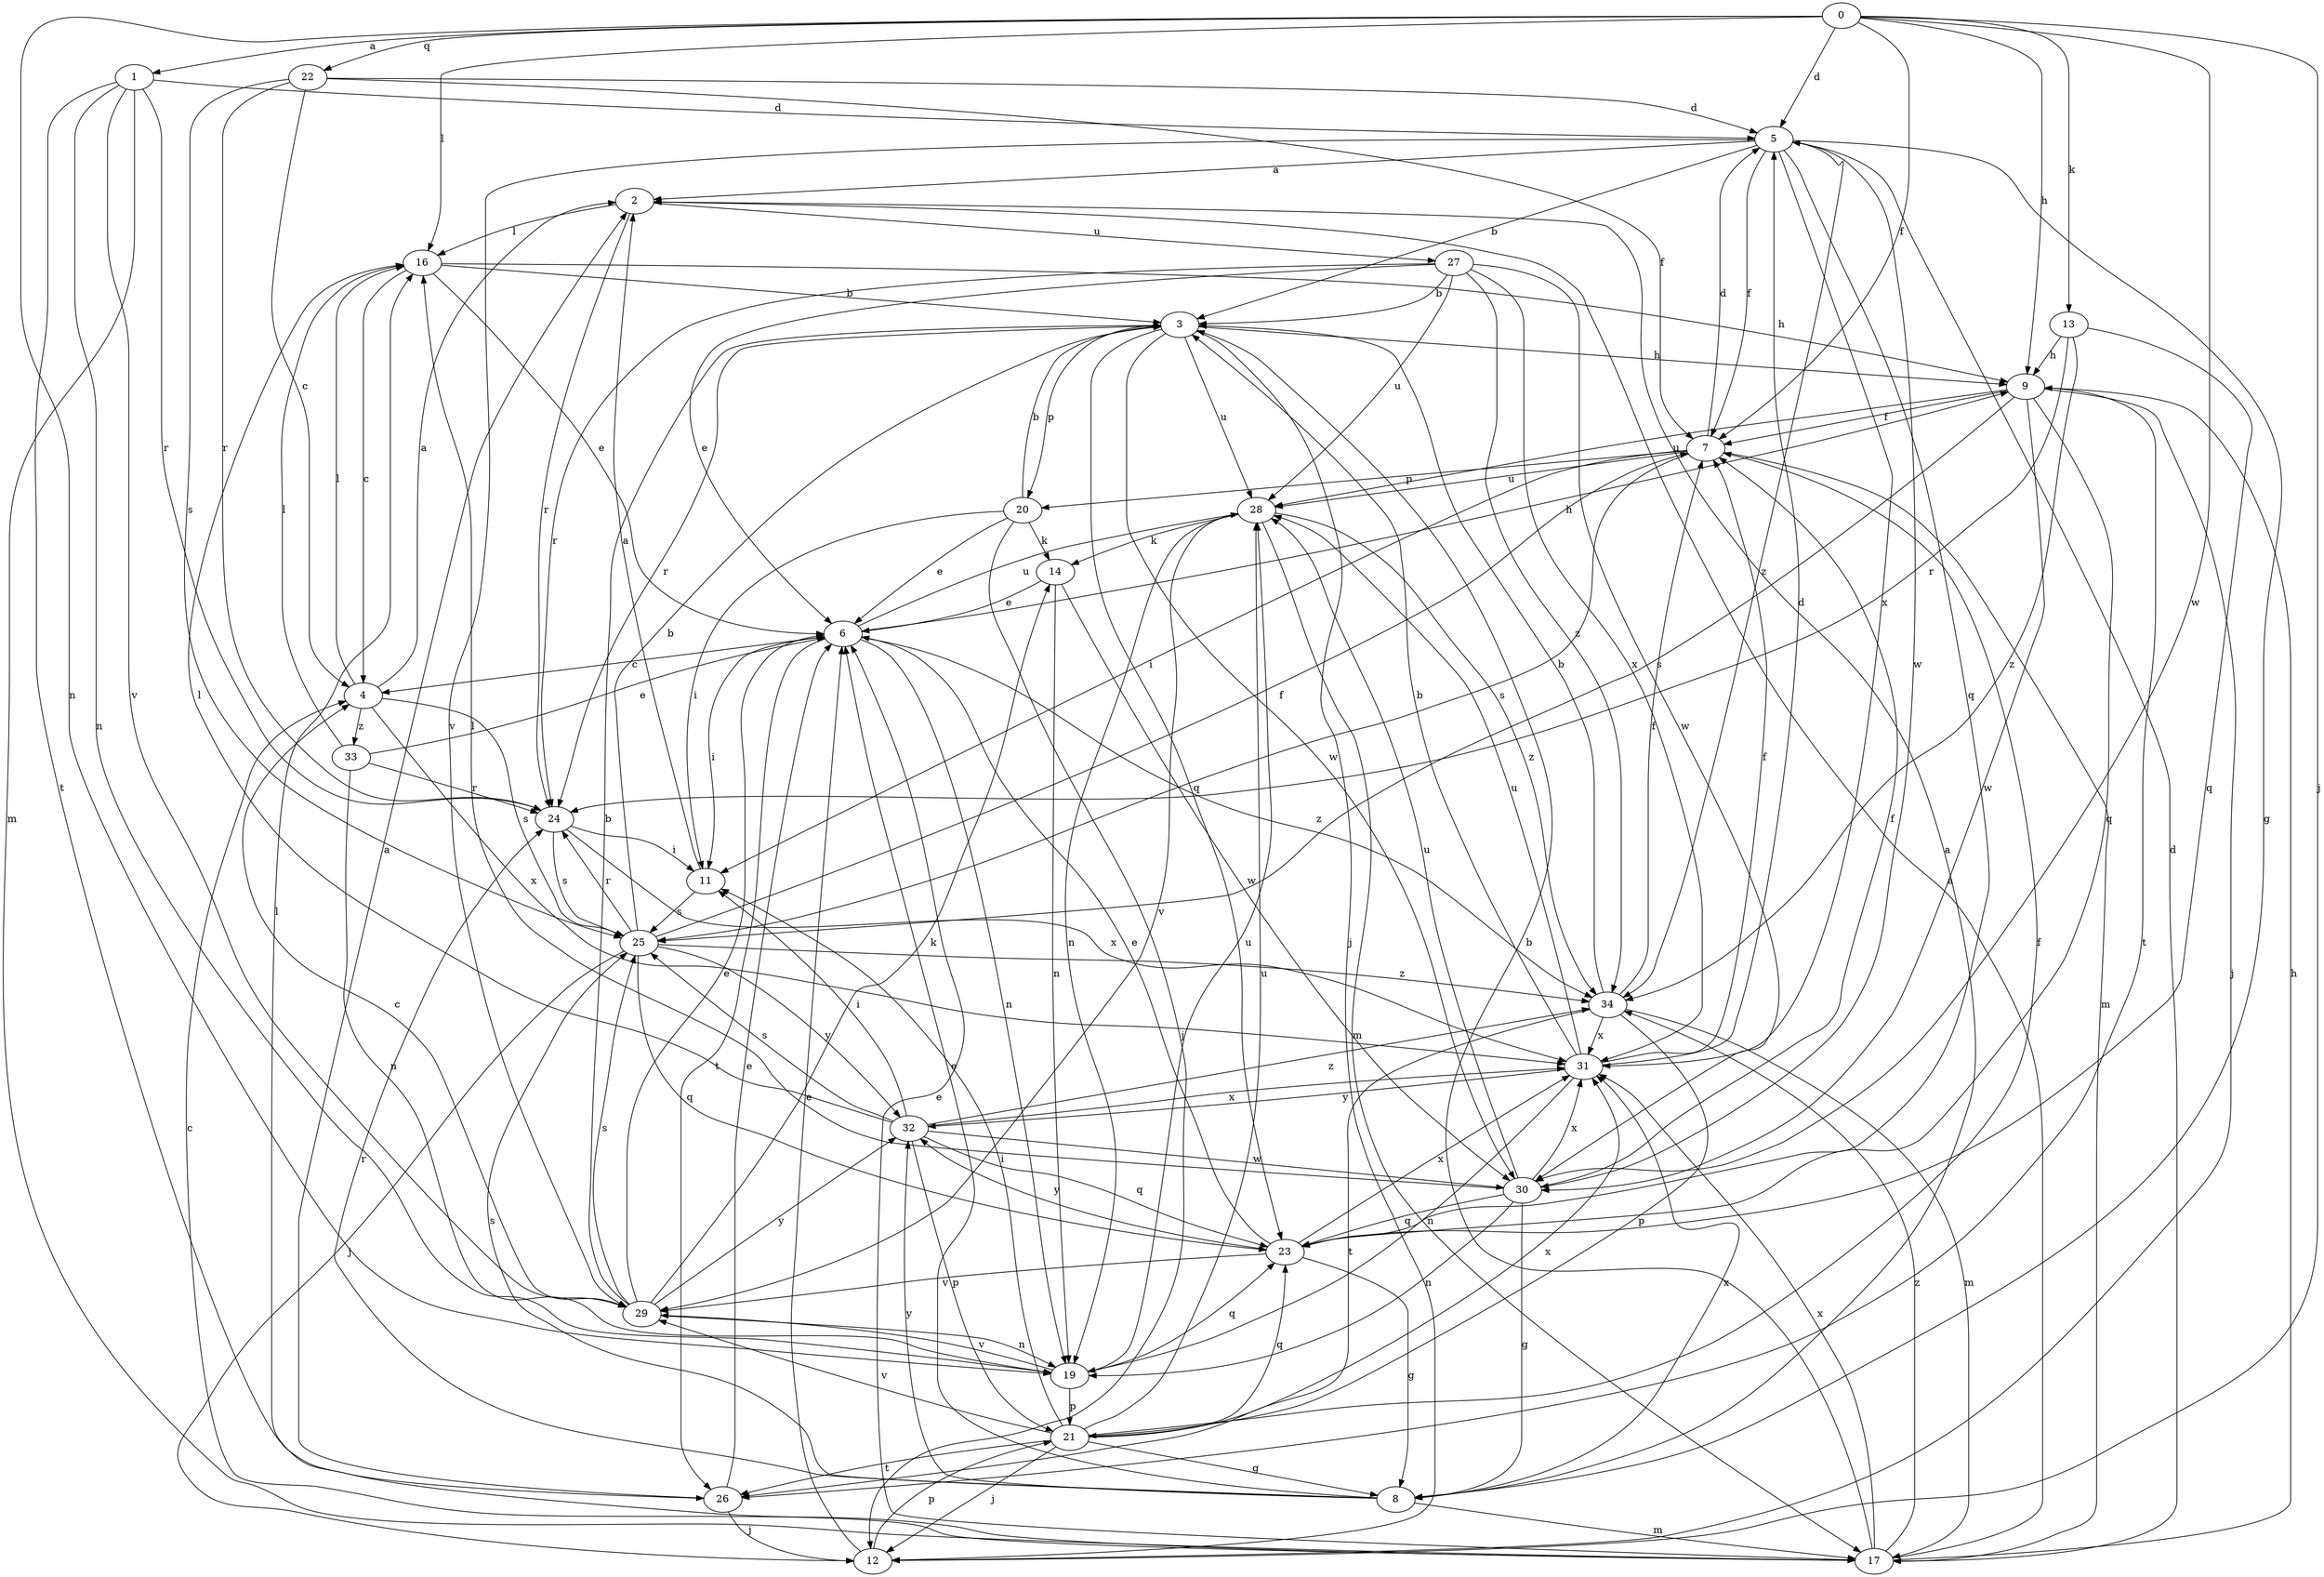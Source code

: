 strict digraph  {
0;
1;
2;
3;
4;
5;
6;
7;
8;
9;
11;
12;
13;
14;
16;
17;
19;
20;
21;
22;
23;
24;
25;
26;
27;
28;
29;
30;
31;
32;
33;
34;
0 -> 1  [label=a];
0 -> 5  [label=d];
0 -> 7  [label=f];
0 -> 9  [label=h];
0 -> 12  [label=j];
0 -> 13  [label=k];
0 -> 16  [label=l];
0 -> 19  [label=n];
0 -> 22  [label=q];
0 -> 30  [label=w];
1 -> 5  [label=d];
1 -> 17  [label=m];
1 -> 19  [label=n];
1 -> 24  [label=r];
1 -> 26  [label=t];
1 -> 29  [label=v];
2 -> 16  [label=l];
2 -> 24  [label=r];
2 -> 27  [label=u];
3 -> 9  [label=h];
3 -> 12  [label=j];
3 -> 20  [label=p];
3 -> 23  [label=q];
3 -> 24  [label=r];
3 -> 28  [label=u];
3 -> 30  [label=w];
4 -> 2  [label=a];
4 -> 16  [label=l];
4 -> 25  [label=s];
4 -> 31  [label=x];
4 -> 33  [label=z];
5 -> 2  [label=a];
5 -> 3  [label=b];
5 -> 7  [label=f];
5 -> 8  [label=g];
5 -> 23  [label=q];
5 -> 29  [label=v];
5 -> 30  [label=w];
5 -> 31  [label=x];
5 -> 34  [label=z];
6 -> 4  [label=c];
6 -> 9  [label=h];
6 -> 11  [label=i];
6 -> 19  [label=n];
6 -> 26  [label=t];
6 -> 28  [label=u];
6 -> 34  [label=z];
7 -> 5  [label=d];
7 -> 11  [label=i];
7 -> 17  [label=m];
7 -> 20  [label=p];
7 -> 25  [label=s];
7 -> 28  [label=u];
8 -> 2  [label=a];
8 -> 6  [label=e];
8 -> 17  [label=m];
8 -> 24  [label=r];
8 -> 25  [label=s];
8 -> 31  [label=x];
8 -> 32  [label=y];
9 -> 7  [label=f];
9 -> 12  [label=j];
9 -> 23  [label=q];
9 -> 25  [label=s];
9 -> 26  [label=t];
9 -> 28  [label=u];
9 -> 30  [label=w];
11 -> 2  [label=a];
11 -> 25  [label=s];
12 -> 6  [label=e];
12 -> 21  [label=p];
13 -> 9  [label=h];
13 -> 23  [label=q];
13 -> 24  [label=r];
13 -> 34  [label=z];
14 -> 6  [label=e];
14 -> 19  [label=n];
14 -> 30  [label=w];
16 -> 3  [label=b];
16 -> 4  [label=c];
16 -> 6  [label=e];
16 -> 9  [label=h];
17 -> 2  [label=a];
17 -> 3  [label=b];
17 -> 4  [label=c];
17 -> 5  [label=d];
17 -> 6  [label=e];
17 -> 9  [label=h];
17 -> 16  [label=l];
17 -> 31  [label=x];
17 -> 34  [label=z];
19 -> 21  [label=p];
19 -> 23  [label=q];
19 -> 28  [label=u];
19 -> 29  [label=v];
20 -> 3  [label=b];
20 -> 6  [label=e];
20 -> 11  [label=i];
20 -> 12  [label=j];
20 -> 14  [label=k];
21 -> 7  [label=f];
21 -> 8  [label=g];
21 -> 11  [label=i];
21 -> 12  [label=j];
21 -> 23  [label=q];
21 -> 26  [label=t];
21 -> 28  [label=u];
21 -> 29  [label=v];
21 -> 31  [label=x];
22 -> 4  [label=c];
22 -> 5  [label=d];
22 -> 7  [label=f];
22 -> 24  [label=r];
22 -> 25  [label=s];
23 -> 6  [label=e];
23 -> 8  [label=g];
23 -> 29  [label=v];
23 -> 31  [label=x];
23 -> 32  [label=y];
24 -> 11  [label=i];
24 -> 25  [label=s];
24 -> 31  [label=x];
25 -> 3  [label=b];
25 -> 7  [label=f];
25 -> 12  [label=j];
25 -> 23  [label=q];
25 -> 24  [label=r];
25 -> 32  [label=y];
25 -> 34  [label=z];
26 -> 2  [label=a];
26 -> 6  [label=e];
26 -> 12  [label=j];
27 -> 3  [label=b];
27 -> 6  [label=e];
27 -> 24  [label=r];
27 -> 28  [label=u];
27 -> 30  [label=w];
27 -> 31  [label=x];
27 -> 34  [label=z];
28 -> 14  [label=k];
28 -> 17  [label=m];
28 -> 19  [label=n];
28 -> 29  [label=v];
28 -> 34  [label=z];
29 -> 3  [label=b];
29 -> 4  [label=c];
29 -> 6  [label=e];
29 -> 14  [label=k];
29 -> 19  [label=n];
29 -> 25  [label=s];
29 -> 32  [label=y];
30 -> 7  [label=f];
30 -> 8  [label=g];
30 -> 16  [label=l];
30 -> 19  [label=n];
30 -> 23  [label=q];
30 -> 28  [label=u];
30 -> 31  [label=x];
31 -> 3  [label=b];
31 -> 5  [label=d];
31 -> 7  [label=f];
31 -> 19  [label=n];
31 -> 28  [label=u];
31 -> 32  [label=y];
32 -> 11  [label=i];
32 -> 16  [label=l];
32 -> 21  [label=p];
32 -> 23  [label=q];
32 -> 25  [label=s];
32 -> 30  [label=w];
32 -> 31  [label=x];
32 -> 34  [label=z];
33 -> 6  [label=e];
33 -> 16  [label=l];
33 -> 19  [label=n];
33 -> 24  [label=r];
34 -> 3  [label=b];
34 -> 7  [label=f];
34 -> 17  [label=m];
34 -> 21  [label=p];
34 -> 26  [label=t];
34 -> 31  [label=x];
}
